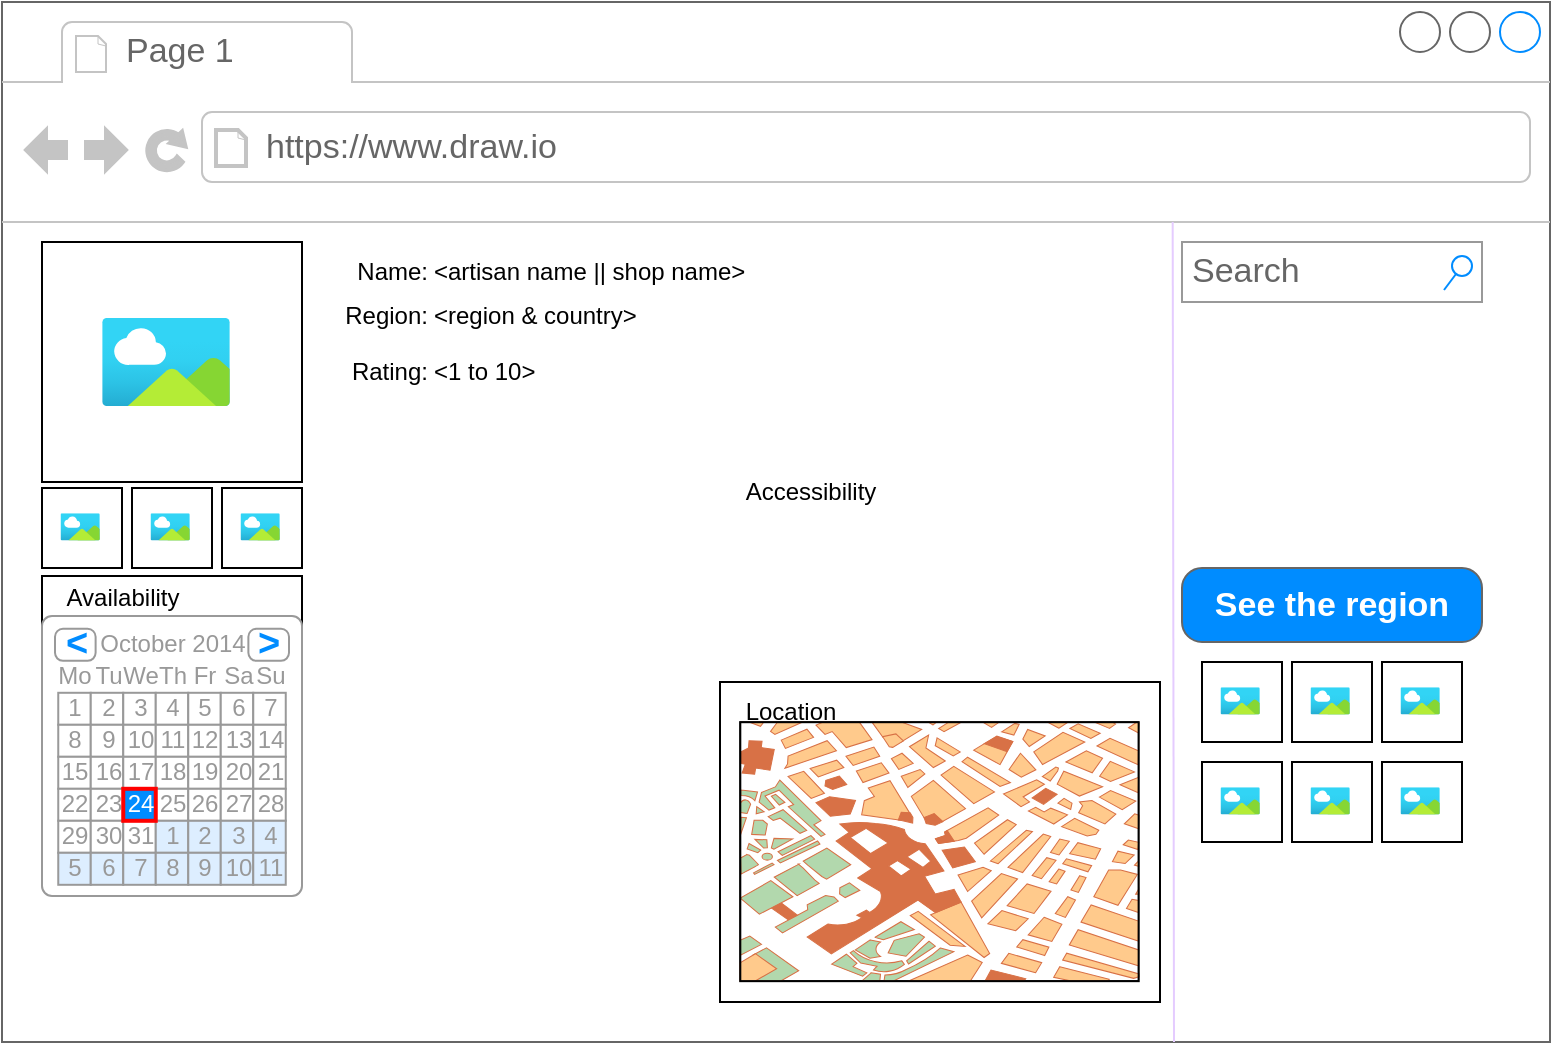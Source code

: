 <mxfile version="20.8.23" type="github">
  <diagram name="Pagina-1" id="x2BRIcllwMEJwVAzaiwb">
    <mxGraphModel dx="1221" dy="759" grid="1" gridSize="10" guides="1" tooltips="1" connect="1" arrows="1" fold="1" page="1" pageScale="1" pageWidth="827" pageHeight="1169" math="0" shadow="0">
      <root>
        <mxCell id="0" />
        <mxCell id="1" parent="0" />
        <mxCell id="UzuAz0OelTo2IA3SxHxy-1" value="" style="strokeWidth=1;shadow=0;dashed=0;align=center;html=1;shape=mxgraph.mockup.containers.browserWindow;rSize=0;strokeColor=#666666;strokeColor2=#008cff;strokeColor3=#c4c4c4;mainText=,;recursiveResize=0;" parent="1" vertex="1">
          <mxGeometry x="40" y="80" width="774" height="520" as="geometry" />
        </mxCell>
        <mxCell id="UzuAz0OelTo2IA3SxHxy-2" value="Page 1" style="strokeWidth=1;shadow=0;dashed=0;align=center;html=1;shape=mxgraph.mockup.containers.anchor;fontSize=17;fontColor=#666666;align=left;" parent="UzuAz0OelTo2IA3SxHxy-1" vertex="1">
          <mxGeometry x="60" y="12" width="110" height="26" as="geometry" />
        </mxCell>
        <mxCell id="UzuAz0OelTo2IA3SxHxy-3" value="https://www.draw.io" style="strokeWidth=1;shadow=0;dashed=0;align=center;html=1;shape=mxgraph.mockup.containers.anchor;rSize=0;fontSize=17;fontColor=#666666;align=left;" parent="UzuAz0OelTo2IA3SxHxy-1" vertex="1">
          <mxGeometry x="130" y="60" width="250" height="26" as="geometry" />
        </mxCell>
        <mxCell id="_CVq5Kca2ncCkI95stqj-1" value="" style="rounded=0;whiteSpace=wrap;html=1;" parent="UzuAz0OelTo2IA3SxHxy-1" vertex="1">
          <mxGeometry x="20" y="120" width="130" height="120" as="geometry" />
        </mxCell>
        <mxCell id="_CVq5Kca2ncCkI95stqj-2" value="" style="aspect=fixed;html=1;points=[];align=center;image;fontSize=12;image=img/lib/azure2/general/Image.svg;" parent="UzuAz0OelTo2IA3SxHxy-1" vertex="1">
          <mxGeometry x="50" y="158" width="64" height="44" as="geometry" />
        </mxCell>
        <mxCell id="_CVq5Kca2ncCkI95stqj-5" value="" style="group" parent="UzuAz0OelTo2IA3SxHxy-1" vertex="1" connectable="0">
          <mxGeometry x="20" y="243" width="40" height="40" as="geometry" />
        </mxCell>
        <mxCell id="_CVq5Kca2ncCkI95stqj-3" value="" style="rounded=0;whiteSpace=wrap;html=1;" parent="_CVq5Kca2ncCkI95stqj-5" vertex="1">
          <mxGeometry width="40" height="40" as="geometry" />
        </mxCell>
        <mxCell id="_CVq5Kca2ncCkI95stqj-4" value="" style="aspect=fixed;html=1;points=[];align=center;image;fontSize=12;image=img/lib/azure2/general/Image.svg;" parent="_CVq5Kca2ncCkI95stqj-5" vertex="1">
          <mxGeometry x="9.231" y="12.667" width="19.692" height="13.538" as="geometry" />
        </mxCell>
        <mxCell id="_CVq5Kca2ncCkI95stqj-6" value="" style="group" parent="UzuAz0OelTo2IA3SxHxy-1" vertex="1" connectable="0">
          <mxGeometry x="65" y="243" width="40" height="40" as="geometry" />
        </mxCell>
        <mxCell id="_CVq5Kca2ncCkI95stqj-7" value="" style="rounded=0;whiteSpace=wrap;html=1;" parent="_CVq5Kca2ncCkI95stqj-6" vertex="1">
          <mxGeometry width="40" height="40" as="geometry" />
        </mxCell>
        <mxCell id="_CVq5Kca2ncCkI95stqj-8" value="" style="aspect=fixed;html=1;points=[];align=center;image;fontSize=12;image=img/lib/azure2/general/Image.svg;" parent="_CVq5Kca2ncCkI95stqj-6" vertex="1">
          <mxGeometry x="9.231" y="12.667" width="19.692" height="13.538" as="geometry" />
        </mxCell>
        <mxCell id="_CVq5Kca2ncCkI95stqj-9" value="" style="group" parent="UzuAz0OelTo2IA3SxHxy-1" vertex="1" connectable="0">
          <mxGeometry x="110" y="243" width="40" height="40" as="geometry" />
        </mxCell>
        <mxCell id="_CVq5Kca2ncCkI95stqj-10" value="" style="rounded=0;whiteSpace=wrap;html=1;" parent="_CVq5Kca2ncCkI95stqj-9" vertex="1">
          <mxGeometry width="40" height="40" as="geometry" />
        </mxCell>
        <mxCell id="_CVq5Kca2ncCkI95stqj-11" value="" style="aspect=fixed;html=1;points=[];align=center;image;fontSize=12;image=img/lib/azure2/general/Image.svg;" parent="_CVq5Kca2ncCkI95stqj-9" vertex="1">
          <mxGeometry x="9.231" y="12.667" width="19.692" height="13.538" as="geometry" />
        </mxCell>
        <mxCell id="rS0bTR9YB4WlTkBpcvOq-1" value="Search" style="strokeWidth=1;shadow=0;dashed=0;align=center;html=1;shape=mxgraph.mockup.forms.searchBox;strokeColor=#999999;mainText=;strokeColor2=#008cff;fontColor=#666666;fontSize=17;align=left;spacingLeft=3;" parent="UzuAz0OelTo2IA3SxHxy-1" vertex="1">
          <mxGeometry x="590" y="120" width="150" height="30" as="geometry" />
        </mxCell>
        <mxCell id="rS0bTR9YB4WlTkBpcvOq-56" value="" style="rounded=0;whiteSpace=wrap;html=1;" parent="UzuAz0OelTo2IA3SxHxy-1" vertex="1">
          <mxGeometry x="359" y="340" width="220" height="160" as="geometry" />
        </mxCell>
        <mxCell id="rS0bTR9YB4WlTkBpcvOq-55" value="" style="verticalLabelPosition=bottom;shadow=0;dashed=0;align=center;html=1;verticalAlign=top;strokeWidth=1;shape=mxgraph.mockup.misc.map;" parent="UzuAz0OelTo2IA3SxHxy-1" vertex="1">
          <mxGeometry x="369" y="360" width="200" height="130" as="geometry" />
        </mxCell>
        <mxCell id="rS0bTR9YB4WlTkBpcvOq-57" value="Location" style="text;html=1;align=center;verticalAlign=middle;resizable=0;points=[];autosize=1;strokeColor=none;fillColor=none;" parent="UzuAz0OelTo2IA3SxHxy-1" vertex="1">
          <mxGeometry x="359" y="340" width="70" height="30" as="geometry" />
        </mxCell>
        <mxCell id="rS0bTR9YB4WlTkBpcvOq-63" value="See the region" style="strokeWidth=1;shadow=0;dashed=0;align=center;html=1;shape=mxgraph.mockup.buttons.button;strokeColor=#666666;fontColor=#ffffff;mainText=;buttonStyle=round;fontSize=17;fontStyle=1;fillColor=#008cff;whiteSpace=wrap;" parent="UzuAz0OelTo2IA3SxHxy-1" vertex="1">
          <mxGeometry x="590" y="283" width="150" height="37" as="geometry" />
        </mxCell>
        <mxCell id="rS0bTR9YB4WlTkBpcvOq-64" value="" style="group" parent="UzuAz0OelTo2IA3SxHxy-1" vertex="1" connectable="0">
          <mxGeometry x="600" y="330" width="40" height="40" as="geometry" />
        </mxCell>
        <mxCell id="rS0bTR9YB4WlTkBpcvOq-65" value="" style="rounded=0;whiteSpace=wrap;html=1;" parent="rS0bTR9YB4WlTkBpcvOq-64" vertex="1">
          <mxGeometry width="40" height="40" as="geometry" />
        </mxCell>
        <mxCell id="rS0bTR9YB4WlTkBpcvOq-66" value="" style="aspect=fixed;html=1;points=[];align=center;image;fontSize=12;image=img/lib/azure2/general/Image.svg;" parent="rS0bTR9YB4WlTkBpcvOq-64" vertex="1">
          <mxGeometry x="9.231" y="12.667" width="19.692" height="13.538" as="geometry" />
        </mxCell>
        <mxCell id="rS0bTR9YB4WlTkBpcvOq-67" value="" style="group" parent="UzuAz0OelTo2IA3SxHxy-1" vertex="1" connectable="0">
          <mxGeometry x="645" y="330" width="40" height="40" as="geometry" />
        </mxCell>
        <mxCell id="rS0bTR9YB4WlTkBpcvOq-68" value="" style="rounded=0;whiteSpace=wrap;html=1;" parent="rS0bTR9YB4WlTkBpcvOq-67" vertex="1">
          <mxGeometry width="40" height="40" as="geometry" />
        </mxCell>
        <mxCell id="rS0bTR9YB4WlTkBpcvOq-69" value="" style="aspect=fixed;html=1;points=[];align=center;image;fontSize=12;image=img/lib/azure2/general/Image.svg;" parent="rS0bTR9YB4WlTkBpcvOq-67" vertex="1">
          <mxGeometry x="9.231" y="12.667" width="19.692" height="13.538" as="geometry" />
        </mxCell>
        <mxCell id="rS0bTR9YB4WlTkBpcvOq-70" value="" style="group" parent="UzuAz0OelTo2IA3SxHxy-1" vertex="1" connectable="0">
          <mxGeometry x="690" y="330" width="40" height="40" as="geometry" />
        </mxCell>
        <mxCell id="rS0bTR9YB4WlTkBpcvOq-71" value="" style="rounded=0;whiteSpace=wrap;html=1;" parent="rS0bTR9YB4WlTkBpcvOq-70" vertex="1">
          <mxGeometry width="40" height="40" as="geometry" />
        </mxCell>
        <mxCell id="rS0bTR9YB4WlTkBpcvOq-72" value="" style="aspect=fixed;html=1;points=[];align=center;image;fontSize=12;image=img/lib/azure2/general/Image.svg;" parent="rS0bTR9YB4WlTkBpcvOq-70" vertex="1">
          <mxGeometry x="9.231" y="12.667" width="19.692" height="13.538" as="geometry" />
        </mxCell>
        <mxCell id="rS0bTR9YB4WlTkBpcvOq-73" value="" style="group" parent="UzuAz0OelTo2IA3SxHxy-1" vertex="1" connectable="0">
          <mxGeometry x="600" y="380" width="40" height="40" as="geometry" />
        </mxCell>
        <mxCell id="rS0bTR9YB4WlTkBpcvOq-74" value="" style="rounded=0;whiteSpace=wrap;html=1;" parent="rS0bTR9YB4WlTkBpcvOq-73" vertex="1">
          <mxGeometry width="40" height="40" as="geometry" />
        </mxCell>
        <mxCell id="rS0bTR9YB4WlTkBpcvOq-75" value="" style="aspect=fixed;html=1;points=[];align=center;image;fontSize=12;image=img/lib/azure2/general/Image.svg;" parent="rS0bTR9YB4WlTkBpcvOq-73" vertex="1">
          <mxGeometry x="9.231" y="12.667" width="19.692" height="13.538" as="geometry" />
        </mxCell>
        <mxCell id="rS0bTR9YB4WlTkBpcvOq-76" value="" style="group" parent="UzuAz0OelTo2IA3SxHxy-1" vertex="1" connectable="0">
          <mxGeometry x="645" y="380" width="40" height="40" as="geometry" />
        </mxCell>
        <mxCell id="rS0bTR9YB4WlTkBpcvOq-77" value="" style="rounded=0;whiteSpace=wrap;html=1;" parent="rS0bTR9YB4WlTkBpcvOq-76" vertex="1">
          <mxGeometry width="40" height="40" as="geometry" />
        </mxCell>
        <mxCell id="rS0bTR9YB4WlTkBpcvOq-78" value="" style="aspect=fixed;html=1;points=[];align=center;image;fontSize=12;image=img/lib/azure2/general/Image.svg;" parent="rS0bTR9YB4WlTkBpcvOq-76" vertex="1">
          <mxGeometry x="9.231" y="12.667" width="19.692" height="13.538" as="geometry" />
        </mxCell>
        <mxCell id="rS0bTR9YB4WlTkBpcvOq-79" value="" style="group" parent="UzuAz0OelTo2IA3SxHxy-1" vertex="1" connectable="0">
          <mxGeometry x="690" y="380" width="40" height="40" as="geometry" />
        </mxCell>
        <mxCell id="rS0bTR9YB4WlTkBpcvOq-80" value="" style="rounded=0;whiteSpace=wrap;html=1;" parent="rS0bTR9YB4WlTkBpcvOq-79" vertex="1">
          <mxGeometry width="40" height="40" as="geometry" />
        </mxCell>
        <mxCell id="rS0bTR9YB4WlTkBpcvOq-81" value="" style="aspect=fixed;html=1;points=[];align=center;image;fontSize=12;image=img/lib/azure2/general/Image.svg;" parent="rS0bTR9YB4WlTkBpcvOq-79" vertex="1">
          <mxGeometry x="9.231" y="12.667" width="19.692" height="13.538" as="geometry" />
        </mxCell>
        <mxCell id="rS0bTR9YB4WlTkBpcvOq-82" value="" style="endArrow=none;html=1;rounded=0;strokeColor=#E5CCFF;" parent="UzuAz0OelTo2IA3SxHxy-1" edge="1">
          <mxGeometry width="50" height="50" relative="1" as="geometry">
            <mxPoint x="585.34" y="110" as="sourcePoint" />
            <mxPoint x="586" y="520" as="targetPoint" />
          </mxGeometry>
        </mxCell>
        <mxCell id="rS0bTR9YB4WlTkBpcvOq-84" value="" style="rounded=0;whiteSpace=wrap;html=1;" parent="UzuAz0OelTo2IA3SxHxy-1" vertex="1">
          <mxGeometry x="20" y="287" width="130" height="153" as="geometry" />
        </mxCell>
        <mxCell id="rS0bTR9YB4WlTkBpcvOq-2" value="" style="strokeWidth=1;shadow=0;dashed=0;align=center;html=1;shape=mxgraph.mockup.forms.rrect;rSize=5;strokeColor=#999999;fillColor=#ffffff;" parent="UzuAz0OelTo2IA3SxHxy-1" vertex="1">
          <mxGeometry x="20" y="307" width="130" height="140" as="geometry" />
        </mxCell>
        <mxCell id="rS0bTR9YB4WlTkBpcvOq-3" value="October 2014" style="strokeWidth=1;shadow=0;dashed=0;align=center;html=1;shape=mxgraph.mockup.forms.anchor;fontColor=#999999;" parent="rS0bTR9YB4WlTkBpcvOq-2" vertex="1">
          <mxGeometry x="24.375" y="6.4" width="81.25" height="16" as="geometry" />
        </mxCell>
        <mxCell id="rS0bTR9YB4WlTkBpcvOq-4" value="&lt;" style="strokeWidth=1;shadow=0;dashed=0;align=center;html=1;shape=mxgraph.mockup.forms.rrect;rSize=4;strokeColor=#999999;fontColor=#008cff;fontSize=19;fontStyle=1;" parent="rS0bTR9YB4WlTkBpcvOq-2" vertex="1">
          <mxGeometry x="6.5" y="6.4" width="20.312" height="16" as="geometry" />
        </mxCell>
        <mxCell id="rS0bTR9YB4WlTkBpcvOq-5" value="&gt;" style="strokeWidth=1;shadow=0;dashed=0;align=center;html=1;shape=mxgraph.mockup.forms.rrect;rSize=4;strokeColor=#999999;fontColor=#008cff;fontSize=19;fontStyle=1;" parent="rS0bTR9YB4WlTkBpcvOq-2" vertex="1">
          <mxGeometry x="103.188" y="6.4" width="20.312" height="16" as="geometry" />
        </mxCell>
        <mxCell id="rS0bTR9YB4WlTkBpcvOq-6" value="Mo" style="strokeWidth=1;shadow=0;dashed=0;align=center;html=1;shape=mxgraph.mockup.forms.anchor;fontColor=#999999;" parent="rS0bTR9YB4WlTkBpcvOq-2" vertex="1">
          <mxGeometry x="8.125" y="22.4" width="16.25" height="16" as="geometry" />
        </mxCell>
        <mxCell id="rS0bTR9YB4WlTkBpcvOq-7" value="Tu" style="strokeWidth=1;shadow=0;dashed=0;align=center;html=1;shape=mxgraph.mockup.forms.anchor;fontColor=#999999;" parent="rS0bTR9YB4WlTkBpcvOq-2" vertex="1">
          <mxGeometry x="24.375" y="22.4" width="16.25" height="16" as="geometry" />
        </mxCell>
        <mxCell id="rS0bTR9YB4WlTkBpcvOq-8" value="We" style="strokeWidth=1;shadow=0;dashed=0;align=center;html=1;shape=mxgraph.mockup.forms.anchor;fontColor=#999999;" parent="rS0bTR9YB4WlTkBpcvOq-2" vertex="1">
          <mxGeometry x="40.625" y="22.4" width="16.25" height="16" as="geometry" />
        </mxCell>
        <mxCell id="rS0bTR9YB4WlTkBpcvOq-9" value="Th" style="strokeWidth=1;shadow=0;dashed=0;align=center;html=1;shape=mxgraph.mockup.forms.anchor;fontColor=#999999;" parent="rS0bTR9YB4WlTkBpcvOq-2" vertex="1">
          <mxGeometry x="56.875" y="22.4" width="16.25" height="16" as="geometry" />
        </mxCell>
        <mxCell id="rS0bTR9YB4WlTkBpcvOq-10" value="Fr" style="strokeWidth=1;shadow=0;dashed=0;align=center;html=1;shape=mxgraph.mockup.forms.anchor;fontColor=#999999;" parent="rS0bTR9YB4WlTkBpcvOq-2" vertex="1">
          <mxGeometry x="73.125" y="22.4" width="16.25" height="16" as="geometry" />
        </mxCell>
        <mxCell id="rS0bTR9YB4WlTkBpcvOq-11" value="Sa" style="strokeWidth=1;shadow=0;dashed=0;align=center;html=1;shape=mxgraph.mockup.forms.anchor;fontColor=#999999;" parent="rS0bTR9YB4WlTkBpcvOq-2" vertex="1">
          <mxGeometry x="89.375" y="22.4" width="16.25" height="16" as="geometry" />
        </mxCell>
        <mxCell id="rS0bTR9YB4WlTkBpcvOq-12" value="Su" style="strokeWidth=1;shadow=0;dashed=0;align=center;html=1;shape=mxgraph.mockup.forms.anchor;fontColor=#999999;" parent="rS0bTR9YB4WlTkBpcvOq-2" vertex="1">
          <mxGeometry x="105.625" y="22.4" width="16.25" height="16" as="geometry" />
        </mxCell>
        <mxCell id="rS0bTR9YB4WlTkBpcvOq-13" value="1" style="strokeWidth=1;shadow=0;dashed=0;align=center;html=1;shape=mxgraph.mockup.forms.rrect;rSize=0;strokeColor=#999999;fontColor=#999999;" parent="rS0bTR9YB4WlTkBpcvOq-2" vertex="1">
          <mxGeometry x="8.125" y="38.4" width="16.25" height="16" as="geometry" />
        </mxCell>
        <mxCell id="rS0bTR9YB4WlTkBpcvOq-14" value="2" style="strokeWidth=1;shadow=0;dashed=0;align=center;html=1;shape=mxgraph.mockup.forms.rrect;rSize=0;strokeColor=#999999;fontColor=#999999;" parent="rS0bTR9YB4WlTkBpcvOq-2" vertex="1">
          <mxGeometry x="24.375" y="38.4" width="16.25" height="16" as="geometry" />
        </mxCell>
        <mxCell id="rS0bTR9YB4WlTkBpcvOq-15" value="3" style="strokeWidth=1;shadow=0;dashed=0;align=center;html=1;shape=mxgraph.mockup.forms.rrect;rSize=0;strokeColor=#999999;fontColor=#999999;" parent="rS0bTR9YB4WlTkBpcvOq-2" vertex="1">
          <mxGeometry x="40.625" y="38.4" width="16.25" height="16" as="geometry" />
        </mxCell>
        <mxCell id="rS0bTR9YB4WlTkBpcvOq-16" value="4" style="strokeWidth=1;shadow=0;dashed=0;align=center;html=1;shape=mxgraph.mockup.forms.rrect;rSize=0;strokeColor=#999999;fontColor=#999999;" parent="rS0bTR9YB4WlTkBpcvOq-2" vertex="1">
          <mxGeometry x="56.875" y="38.4" width="16.25" height="16" as="geometry" />
        </mxCell>
        <mxCell id="rS0bTR9YB4WlTkBpcvOq-17" value="5" style="strokeWidth=1;shadow=0;dashed=0;align=center;html=1;shape=mxgraph.mockup.forms.rrect;rSize=0;strokeColor=#999999;fontColor=#999999;" parent="rS0bTR9YB4WlTkBpcvOq-2" vertex="1">
          <mxGeometry x="73.125" y="38.4" width="16.25" height="16" as="geometry" />
        </mxCell>
        <mxCell id="rS0bTR9YB4WlTkBpcvOq-18" value="6" style="strokeWidth=1;shadow=0;dashed=0;align=center;html=1;shape=mxgraph.mockup.forms.rrect;rSize=0;strokeColor=#999999;fontColor=#999999;" parent="rS0bTR9YB4WlTkBpcvOq-2" vertex="1">
          <mxGeometry x="89.375" y="38.4" width="16.25" height="16" as="geometry" />
        </mxCell>
        <mxCell id="rS0bTR9YB4WlTkBpcvOq-19" value="7" style="strokeWidth=1;shadow=0;dashed=0;align=center;html=1;shape=mxgraph.mockup.forms.rrect;rSize=0;strokeColor=#999999;fontColor=#999999;" parent="rS0bTR9YB4WlTkBpcvOq-2" vertex="1">
          <mxGeometry x="105.625" y="38.4" width="16.25" height="16" as="geometry" />
        </mxCell>
        <mxCell id="rS0bTR9YB4WlTkBpcvOq-20" value="8" style="strokeWidth=1;shadow=0;dashed=0;align=center;html=1;shape=mxgraph.mockup.forms.rrect;rSize=0;strokeColor=#999999;fontColor=#999999;" parent="rS0bTR9YB4WlTkBpcvOq-2" vertex="1">
          <mxGeometry x="8.125" y="54.4" width="16.25" height="16" as="geometry" />
        </mxCell>
        <mxCell id="rS0bTR9YB4WlTkBpcvOq-21" value="9" style="strokeWidth=1;shadow=0;dashed=0;align=center;html=1;shape=mxgraph.mockup.forms.rrect;rSize=0;strokeColor=#999999;fontColor=#999999;" parent="rS0bTR9YB4WlTkBpcvOq-2" vertex="1">
          <mxGeometry x="24.375" y="54.4" width="16.25" height="16" as="geometry" />
        </mxCell>
        <mxCell id="rS0bTR9YB4WlTkBpcvOq-22" value="10" style="strokeWidth=1;shadow=0;dashed=0;align=center;html=1;shape=mxgraph.mockup.forms.rrect;rSize=0;strokeColor=#999999;fontColor=#999999;" parent="rS0bTR9YB4WlTkBpcvOq-2" vertex="1">
          <mxGeometry x="40.625" y="54.4" width="16.25" height="16" as="geometry" />
        </mxCell>
        <mxCell id="rS0bTR9YB4WlTkBpcvOq-23" value="11" style="strokeWidth=1;shadow=0;dashed=0;align=center;html=1;shape=mxgraph.mockup.forms.rrect;rSize=0;strokeColor=#999999;fontColor=#999999;" parent="rS0bTR9YB4WlTkBpcvOq-2" vertex="1">
          <mxGeometry x="56.875" y="54.4" width="16.25" height="16" as="geometry" />
        </mxCell>
        <mxCell id="rS0bTR9YB4WlTkBpcvOq-24" value="12" style="strokeWidth=1;shadow=0;dashed=0;align=center;html=1;shape=mxgraph.mockup.forms.rrect;rSize=0;strokeColor=#999999;fontColor=#999999;" parent="rS0bTR9YB4WlTkBpcvOq-2" vertex="1">
          <mxGeometry x="73.125" y="54.4" width="16.25" height="16" as="geometry" />
        </mxCell>
        <mxCell id="rS0bTR9YB4WlTkBpcvOq-25" value="13" style="strokeWidth=1;shadow=0;dashed=0;align=center;html=1;shape=mxgraph.mockup.forms.rrect;rSize=0;strokeColor=#999999;fontColor=#999999;" parent="rS0bTR9YB4WlTkBpcvOq-2" vertex="1">
          <mxGeometry x="89.375" y="54.4" width="16.25" height="16" as="geometry" />
        </mxCell>
        <mxCell id="rS0bTR9YB4WlTkBpcvOq-26" value="14" style="strokeWidth=1;shadow=0;dashed=0;align=center;html=1;shape=mxgraph.mockup.forms.rrect;rSize=0;strokeColor=#999999;fontColor=#999999;" parent="rS0bTR9YB4WlTkBpcvOq-2" vertex="1">
          <mxGeometry x="105.625" y="54.4" width="16.25" height="16" as="geometry" />
        </mxCell>
        <mxCell id="rS0bTR9YB4WlTkBpcvOq-27" value="15" style="strokeWidth=1;shadow=0;dashed=0;align=center;html=1;shape=mxgraph.mockup.forms.rrect;rSize=0;strokeColor=#999999;fontColor=#999999;" parent="rS0bTR9YB4WlTkBpcvOq-2" vertex="1">
          <mxGeometry x="8.125" y="70.4" width="16.25" height="16" as="geometry" />
        </mxCell>
        <mxCell id="rS0bTR9YB4WlTkBpcvOq-28" value="16" style="strokeWidth=1;shadow=0;dashed=0;align=center;html=1;shape=mxgraph.mockup.forms.rrect;rSize=0;strokeColor=#999999;fontColor=#999999;" parent="rS0bTR9YB4WlTkBpcvOq-2" vertex="1">
          <mxGeometry x="24.375" y="70.4" width="16.25" height="16" as="geometry" />
        </mxCell>
        <mxCell id="rS0bTR9YB4WlTkBpcvOq-29" value="17" style="strokeWidth=1;shadow=0;dashed=0;align=center;html=1;shape=mxgraph.mockup.forms.rrect;rSize=0;strokeColor=#999999;fontColor=#999999;" parent="rS0bTR9YB4WlTkBpcvOq-2" vertex="1">
          <mxGeometry x="40.625" y="70.4" width="16.25" height="16" as="geometry" />
        </mxCell>
        <mxCell id="rS0bTR9YB4WlTkBpcvOq-30" value="18" style="strokeWidth=1;shadow=0;dashed=0;align=center;html=1;shape=mxgraph.mockup.forms.rrect;rSize=0;strokeColor=#999999;fontColor=#999999;" parent="rS0bTR9YB4WlTkBpcvOq-2" vertex="1">
          <mxGeometry x="56.875" y="70.4" width="16.25" height="16" as="geometry" />
        </mxCell>
        <mxCell id="rS0bTR9YB4WlTkBpcvOq-31" value="19" style="strokeWidth=1;shadow=0;dashed=0;align=center;html=1;shape=mxgraph.mockup.forms.rrect;rSize=0;strokeColor=#999999;fontColor=#999999;" parent="rS0bTR9YB4WlTkBpcvOq-2" vertex="1">
          <mxGeometry x="73.125" y="70.4" width="16.25" height="16" as="geometry" />
        </mxCell>
        <mxCell id="rS0bTR9YB4WlTkBpcvOq-32" value="20" style="strokeWidth=1;shadow=0;dashed=0;align=center;html=1;shape=mxgraph.mockup.forms.rrect;rSize=0;strokeColor=#999999;fontColor=#999999;" parent="rS0bTR9YB4WlTkBpcvOq-2" vertex="1">
          <mxGeometry x="89.375" y="70.4" width="16.25" height="16" as="geometry" />
        </mxCell>
        <mxCell id="rS0bTR9YB4WlTkBpcvOq-33" value="21" style="strokeWidth=1;shadow=0;dashed=0;align=center;html=1;shape=mxgraph.mockup.forms.rrect;rSize=0;strokeColor=#999999;fontColor=#999999;" parent="rS0bTR9YB4WlTkBpcvOq-2" vertex="1">
          <mxGeometry x="105.625" y="70.4" width="16.25" height="16" as="geometry" />
        </mxCell>
        <mxCell id="rS0bTR9YB4WlTkBpcvOq-34" value="22" style="strokeWidth=1;shadow=0;dashed=0;align=center;html=1;shape=mxgraph.mockup.forms.rrect;rSize=0;strokeColor=#999999;fontColor=#999999;" parent="rS0bTR9YB4WlTkBpcvOq-2" vertex="1">
          <mxGeometry x="8.125" y="86.4" width="16.25" height="16" as="geometry" />
        </mxCell>
        <mxCell id="rS0bTR9YB4WlTkBpcvOq-35" value="23" style="strokeWidth=1;shadow=0;dashed=0;align=center;html=1;shape=mxgraph.mockup.forms.rrect;rSize=0;strokeColor=#999999;fontColor=#999999;" parent="rS0bTR9YB4WlTkBpcvOq-2" vertex="1">
          <mxGeometry x="24.375" y="86.4" width="16.25" height="16" as="geometry" />
        </mxCell>
        <mxCell id="rS0bTR9YB4WlTkBpcvOq-36" value="25" style="strokeWidth=1;shadow=0;dashed=0;align=center;html=1;shape=mxgraph.mockup.forms.rrect;rSize=0;strokeColor=#999999;fontColor=#999999;" parent="rS0bTR9YB4WlTkBpcvOq-2" vertex="1">
          <mxGeometry x="56.875" y="86.4" width="16.25" height="16" as="geometry" />
        </mxCell>
        <mxCell id="rS0bTR9YB4WlTkBpcvOq-37" value="26" style="strokeWidth=1;shadow=0;dashed=0;align=center;html=1;shape=mxgraph.mockup.forms.rrect;rSize=0;strokeColor=#999999;fontColor=#999999;" parent="rS0bTR9YB4WlTkBpcvOq-2" vertex="1">
          <mxGeometry x="73.125" y="86.4" width="16.25" height="16" as="geometry" />
        </mxCell>
        <mxCell id="rS0bTR9YB4WlTkBpcvOq-38" value="27" style="strokeWidth=1;shadow=0;dashed=0;align=center;html=1;shape=mxgraph.mockup.forms.rrect;rSize=0;strokeColor=#999999;fontColor=#999999;" parent="rS0bTR9YB4WlTkBpcvOq-2" vertex="1">
          <mxGeometry x="89.375" y="86.4" width="16.25" height="16" as="geometry" />
        </mxCell>
        <mxCell id="rS0bTR9YB4WlTkBpcvOq-39" value="28" style="strokeWidth=1;shadow=0;dashed=0;align=center;html=1;shape=mxgraph.mockup.forms.rrect;rSize=0;strokeColor=#999999;fontColor=#999999;" parent="rS0bTR9YB4WlTkBpcvOq-2" vertex="1">
          <mxGeometry x="105.625" y="86.4" width="16.25" height="16" as="geometry" />
        </mxCell>
        <mxCell id="rS0bTR9YB4WlTkBpcvOq-40" value="29" style="strokeWidth=1;shadow=0;dashed=0;align=center;html=1;shape=mxgraph.mockup.forms.rrect;rSize=0;strokeColor=#999999;fontColor=#999999;" parent="rS0bTR9YB4WlTkBpcvOq-2" vertex="1">
          <mxGeometry x="8.125" y="102.4" width="16.25" height="16" as="geometry" />
        </mxCell>
        <mxCell id="rS0bTR9YB4WlTkBpcvOq-41" value="30" style="strokeWidth=1;shadow=0;dashed=0;align=center;html=1;shape=mxgraph.mockup.forms.rrect;rSize=0;strokeColor=#999999;fontColor=#999999;" parent="rS0bTR9YB4WlTkBpcvOq-2" vertex="1">
          <mxGeometry x="24.375" y="102.4" width="16.25" height="16" as="geometry" />
        </mxCell>
        <mxCell id="rS0bTR9YB4WlTkBpcvOq-42" value="31" style="strokeWidth=1;shadow=0;dashed=0;align=center;html=1;shape=mxgraph.mockup.forms.rrect;rSize=0;strokeColor=#999999;fontColor=#999999;" parent="rS0bTR9YB4WlTkBpcvOq-2" vertex="1">
          <mxGeometry x="40.625" y="102.4" width="16.25" height="16" as="geometry" />
        </mxCell>
        <mxCell id="rS0bTR9YB4WlTkBpcvOq-43" value="1" style="strokeWidth=1;shadow=0;dashed=0;align=center;html=1;shape=mxgraph.mockup.forms.rrect;rSize=0;strokeColor=#999999;fontColor=#999999;fillColor=#ddeeff;" parent="rS0bTR9YB4WlTkBpcvOq-2" vertex="1">
          <mxGeometry x="56.875" y="102.4" width="16.25" height="16" as="geometry" />
        </mxCell>
        <mxCell id="rS0bTR9YB4WlTkBpcvOq-44" value="2" style="strokeWidth=1;shadow=0;dashed=0;align=center;html=1;shape=mxgraph.mockup.forms.rrect;rSize=0;strokeColor=#999999;fontColor=#999999;fillColor=#ddeeff;" parent="rS0bTR9YB4WlTkBpcvOq-2" vertex="1">
          <mxGeometry x="73.125" y="102.4" width="16.25" height="16" as="geometry" />
        </mxCell>
        <mxCell id="rS0bTR9YB4WlTkBpcvOq-45" value="3" style="strokeWidth=1;shadow=0;dashed=0;align=center;html=1;shape=mxgraph.mockup.forms.rrect;rSize=0;strokeColor=#999999;fontColor=#999999;fillColor=#ddeeff;" parent="rS0bTR9YB4WlTkBpcvOq-2" vertex="1">
          <mxGeometry x="89.375" y="102.4" width="16.25" height="16" as="geometry" />
        </mxCell>
        <mxCell id="rS0bTR9YB4WlTkBpcvOq-46" value="4" style="strokeWidth=1;shadow=0;dashed=0;align=center;html=1;shape=mxgraph.mockup.forms.rrect;rSize=0;strokeColor=#999999;fontColor=#999999;fillColor=#ddeeff;" parent="rS0bTR9YB4WlTkBpcvOq-2" vertex="1">
          <mxGeometry x="105.625" y="102.4" width="16.25" height="16" as="geometry" />
        </mxCell>
        <mxCell id="rS0bTR9YB4WlTkBpcvOq-47" value="5" style="strokeWidth=1;shadow=0;dashed=0;align=center;html=1;shape=mxgraph.mockup.forms.rrect;rSize=0;strokeColor=#999999;fontColor=#999999;fillColor=#ddeeff;" parent="rS0bTR9YB4WlTkBpcvOq-2" vertex="1">
          <mxGeometry x="8.125" y="118.4" width="16.25" height="16" as="geometry" />
        </mxCell>
        <mxCell id="rS0bTR9YB4WlTkBpcvOq-48" value="6" style="strokeWidth=1;shadow=0;dashed=0;align=center;html=1;shape=mxgraph.mockup.forms.rrect;rSize=0;strokeColor=#999999;fontColor=#999999;fillColor=#ddeeff;" parent="rS0bTR9YB4WlTkBpcvOq-2" vertex="1">
          <mxGeometry x="24.375" y="118.4" width="16.25" height="16" as="geometry" />
        </mxCell>
        <mxCell id="rS0bTR9YB4WlTkBpcvOq-49" value="7" style="strokeWidth=1;shadow=0;dashed=0;align=center;html=1;shape=mxgraph.mockup.forms.rrect;rSize=0;strokeColor=#999999;fontColor=#999999;fillColor=#ddeeff;" parent="rS0bTR9YB4WlTkBpcvOq-2" vertex="1">
          <mxGeometry x="40.625" y="118.4" width="16.25" height="16" as="geometry" />
        </mxCell>
        <mxCell id="rS0bTR9YB4WlTkBpcvOq-50" value="8" style="strokeWidth=1;shadow=0;dashed=0;align=center;html=1;shape=mxgraph.mockup.forms.rrect;rSize=0;strokeColor=#999999;fontColor=#999999;fillColor=#ddeeff;" parent="rS0bTR9YB4WlTkBpcvOq-2" vertex="1">
          <mxGeometry x="56.875" y="118.4" width="16.25" height="16" as="geometry" />
        </mxCell>
        <mxCell id="rS0bTR9YB4WlTkBpcvOq-51" value="9" style="strokeWidth=1;shadow=0;dashed=0;align=center;html=1;shape=mxgraph.mockup.forms.rrect;rSize=0;strokeColor=#999999;fontColor=#999999;fillColor=#ddeeff;" parent="rS0bTR9YB4WlTkBpcvOq-2" vertex="1">
          <mxGeometry x="73.125" y="118.4" width="16.25" height="16" as="geometry" />
        </mxCell>
        <mxCell id="rS0bTR9YB4WlTkBpcvOq-52" value="10" style="strokeWidth=1;shadow=0;dashed=0;align=center;html=1;shape=mxgraph.mockup.forms.rrect;rSize=0;strokeColor=#999999;fontColor=#999999;fillColor=#ddeeff;" parent="rS0bTR9YB4WlTkBpcvOq-2" vertex="1">
          <mxGeometry x="89.375" y="118.4" width="16.25" height="16" as="geometry" />
        </mxCell>
        <mxCell id="rS0bTR9YB4WlTkBpcvOq-53" value="11" style="strokeWidth=1;shadow=0;dashed=0;align=center;html=1;shape=mxgraph.mockup.forms.rrect;rSize=0;strokeColor=#999999;fontColor=#999999;fillColor=#ddeeff;" parent="rS0bTR9YB4WlTkBpcvOq-2" vertex="1">
          <mxGeometry x="105.625" y="118.4" width="16.25" height="16" as="geometry" />
        </mxCell>
        <mxCell id="rS0bTR9YB4WlTkBpcvOq-54" value="24" style="strokeWidth=1;shadow=0;dashed=0;align=center;html=1;shape=mxgraph.mockup.forms.rrect;rSize=0;strokeColor=#ff0000;fontColor=#ffffff;strokeWidth=2;fillColor=#008cff;" parent="rS0bTR9YB4WlTkBpcvOq-2" vertex="1">
          <mxGeometry x="40.625" y="86.4" width="16.25" height="16" as="geometry" />
        </mxCell>
        <mxCell id="rS0bTR9YB4WlTkBpcvOq-83" value="Availability" style="text;html=1;align=center;verticalAlign=middle;resizable=0;points=[];autosize=1;strokeColor=none;fillColor=none;" parent="UzuAz0OelTo2IA3SxHxy-1" vertex="1">
          <mxGeometry x="20" y="283" width="80" height="30" as="geometry" />
        </mxCell>
        <mxCell id="kNPeD4hBuYndt3T_yiyA-1" value="Name:" style="text;html=1;align=right;verticalAlign=middle;resizable=0;points=[];autosize=1;strokeColor=none;fillColor=none;" vertex="1" parent="UzuAz0OelTo2IA3SxHxy-1">
          <mxGeometry x="154" y="120" width="60" height="30" as="geometry" />
        </mxCell>
        <mxCell id="kNPeD4hBuYndt3T_yiyA-3" value="Region:" style="text;html=1;align=right;verticalAlign=middle;resizable=0;points=[];autosize=1;strokeColor=none;fillColor=none;" vertex="1" parent="UzuAz0OelTo2IA3SxHxy-1">
          <mxGeometry x="154" y="142" width="60" height="30" as="geometry" />
        </mxCell>
        <mxCell id="kNPeD4hBuYndt3T_yiyA-6" value="Rating:" style="text;html=1;align=right;verticalAlign=middle;resizable=0;points=[];autosize=1;strokeColor=none;fillColor=none;" vertex="1" parent="UzuAz0OelTo2IA3SxHxy-1">
          <mxGeometry x="154" y="170" width="60" height="30" as="geometry" />
        </mxCell>
        <mxCell id="kNPeD4hBuYndt3T_yiyA-8" value="&amp;lt;artisan name || shop name&amp;gt;" style="text;html=1;align=left;verticalAlign=middle;resizable=0;points=[];autosize=1;strokeColor=none;fillColor=none;" vertex="1" parent="UzuAz0OelTo2IA3SxHxy-1">
          <mxGeometry x="214" y="120" width="180" height="30" as="geometry" />
        </mxCell>
        <mxCell id="kNPeD4hBuYndt3T_yiyA-10" value="&amp;lt;region &amp;amp; country&amp;gt;" style="text;html=1;align=left;verticalAlign=middle;resizable=0;points=[];autosize=1;strokeColor=none;fillColor=none;" vertex="1" parent="UzuAz0OelTo2IA3SxHxy-1">
          <mxGeometry x="214" y="142" width="120" height="30" as="geometry" />
        </mxCell>
        <mxCell id="kNPeD4hBuYndt3T_yiyA-12" value="&amp;lt;1 to 10&amp;gt;" style="text;html=1;align=left;verticalAlign=middle;resizable=0;points=[];autosize=1;strokeColor=none;fillColor=none;" vertex="1" parent="UzuAz0OelTo2IA3SxHxy-1">
          <mxGeometry x="214" y="170" width="70" height="30" as="geometry" />
        </mxCell>
        <mxCell id="kNPeD4hBuYndt3T_yiyA-14" value="Accessibility" style="text;html=1;align=center;verticalAlign=middle;resizable=0;points=[];autosize=1;strokeColor=none;fillColor=none;" vertex="1" parent="UzuAz0OelTo2IA3SxHxy-1">
          <mxGeometry x="359" y="230" width="90" height="30" as="geometry" />
        </mxCell>
        <mxCell id="kNPeD4hBuYndt3T_yiyA-15" value="" style="shape=image;html=1;verticalAlign=top;verticalLabelPosition=bottom;labelBackgroundColor=#ffffff;imageAspect=0;aspect=fixed;image=https://cdn2.iconfinder.com/data/icons/boxicons-regular-vol-2/24/bx-handicap-128.png" vertex="1" parent="UzuAz0OelTo2IA3SxHxy-1">
          <mxGeometry x="359" y="260" width="40" height="40" as="geometry" />
        </mxCell>
      </root>
    </mxGraphModel>
  </diagram>
</mxfile>
